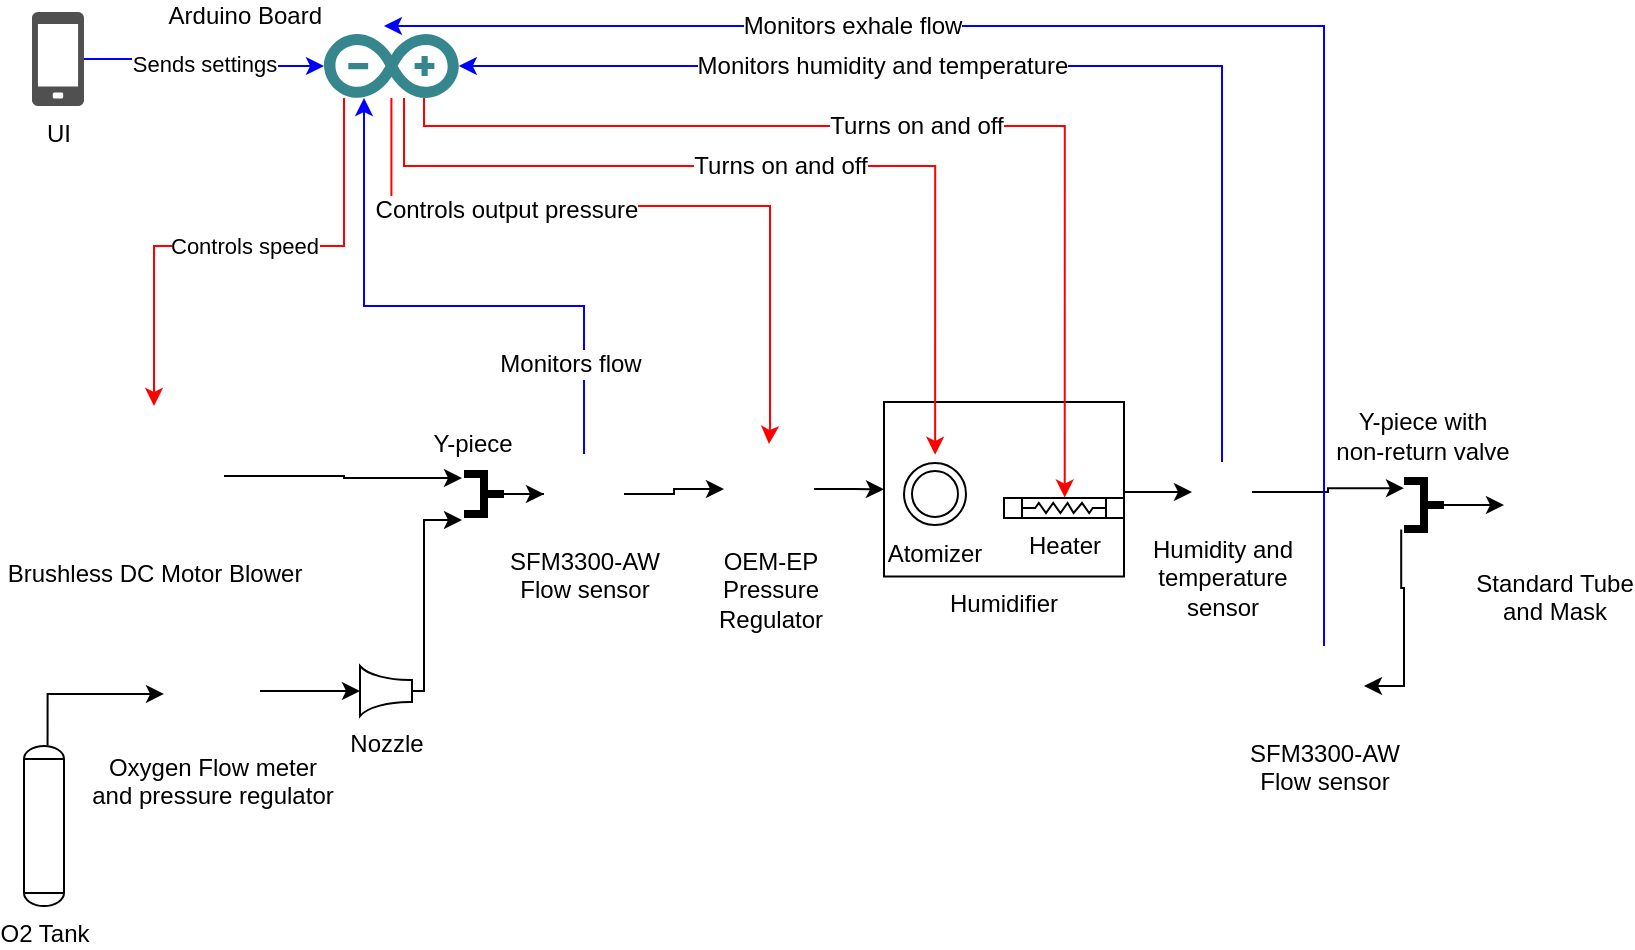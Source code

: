 <mxfile version="12.9.4" type="github">
  <diagram id="v8ACqfiUcGcU-FBjuVRV" name="Block Diagram">
    <mxGraphModel dx="1185" dy="635" grid="1" gridSize="10" guides="1" tooltips="1" connect="1" arrows="1" fold="1" page="1" pageScale="1" pageWidth="827" pageHeight="1169" math="0" shadow="0">
      <root>
        <mxCell id="0" />
        <mxCell id="1" parent="0" />
        <mxCell id="cKnyVmgL8Dwh8mg7-z-A-9" style="edgeStyle=orthogonalEdgeStyle;rounded=0;orthogonalLoop=1;jettySize=auto;html=1;entryX=1.05;entryY=0.9;entryDx=0;entryDy=0;entryPerimeter=0;" edge="1" parent="1" source="cKnyVmgL8Dwh8mg7-z-A-1" target="cKnyVmgL8Dwh8mg7-z-A-5">
          <mxGeometry relative="1" as="geometry" />
        </mxCell>
        <mxCell id="cKnyVmgL8Dwh8mg7-z-A-1" value="Brushless DC Motor Blower" style="shape=image;html=1;verticalAlign=top;verticalLabelPosition=bottom;labelBackgroundColor=#ffffff;imageAspect=0;aspect=fixed;image=https://cdn3.iconfinder.com/data/icons/car-parts-18/64/radiator-fan-engine-cooling-ventilator-128.png" vertex="1" parent="1">
          <mxGeometry x="50" y="250" width="70" height="70" as="geometry" />
        </mxCell>
        <mxCell id="cKnyVmgL8Dwh8mg7-z-A-60" style="edgeStyle=orthogonalEdgeStyle;rounded=0;orthogonalLoop=1;jettySize=auto;html=1;strokeColor=#000000;fontSize=12;entryX=0;entryY=0.531;entryDx=0;entryDy=0;entryPerimeter=0;exitX=0.589;exitY=-0.004;exitDx=0;exitDy=0;exitPerimeter=0;" edge="1" parent="1" source="cKnyVmgL8Dwh8mg7-z-A-2" target="cKnyVmgL8Dwh8mg7-z-A-3">
          <mxGeometry relative="1" as="geometry">
            <mxPoint x="90" y="393" as="targetPoint" />
            <Array as="points">
              <mxPoint x="32" y="394" />
            </Array>
          </mxGeometry>
        </mxCell>
        <mxCell id="cKnyVmgL8Dwh8mg7-z-A-2" value="O2 Tank" style="shape=mxgraph.pid.vessels.tank;html=1;align=center;verticalLabelPosition=bottom;verticalAlign=top;dashed=0;" vertex="1" parent="1">
          <mxGeometry x="20" y="420" width="20" height="80" as="geometry" />
        </mxCell>
        <mxCell id="cKnyVmgL8Dwh8mg7-z-A-65" style="edgeStyle=orthogonalEdgeStyle;rounded=0;orthogonalLoop=1;jettySize=auto;html=1;entryX=0;entryY=0.5;entryDx=0;entryDy=0;entryPerimeter=0;strokeColor=#000000;fontSize=12;" edge="1" parent="1" source="cKnyVmgL8Dwh8mg7-z-A-3" target="cKnyVmgL8Dwh8mg7-z-A-61">
          <mxGeometry relative="1" as="geometry" />
        </mxCell>
        <mxCell id="cKnyVmgL8Dwh8mg7-z-A-3" value="Oxygen Flow meter&lt;br&gt;and pressure regulator" style="shape=image;html=1;verticalAlign=top;verticalLabelPosition=bottom;labelBackgroundColor=#ffffff;imageAspect=0;aspect=fixed;image=https://cdn1.iconfinder.com/data/icons/common-version-3-0/1024/Meter-128.png" vertex="1" parent="1">
          <mxGeometry x="90" y="368.5" width="48" height="48" as="geometry" />
        </mxCell>
        <mxCell id="cKnyVmgL8Dwh8mg7-z-A-7" style="edgeStyle=orthogonalEdgeStyle;rounded=0;orthogonalLoop=1;jettySize=auto;html=1;exitX=0;exitY=0.5;exitDx=0;exitDy=0;exitPerimeter=0;" edge="1" parent="1" source="cKnyVmgL8Dwh8mg7-z-A-5" target="cKnyVmgL8Dwh8mg7-z-A-6">
          <mxGeometry relative="1" as="geometry" />
        </mxCell>
        <mxCell id="cKnyVmgL8Dwh8mg7-z-A-5" value="" style="verticalLabelPosition=bottom;align=center;dashed=0;html=1;verticalAlign=top;shape=mxgraph.pid.piping.hose_connection;pointerEvents=1;rotation=-180;strokeWidth=4;" vertex="1" parent="1">
          <mxGeometry x="240" y="284" width="20" height="20" as="geometry" />
        </mxCell>
        <mxCell id="cKnyVmgL8Dwh8mg7-z-A-11" style="edgeStyle=orthogonalEdgeStyle;rounded=0;orthogonalLoop=1;jettySize=auto;html=1;exitX=1;exitY=0.5;exitDx=0;exitDy=0;" edge="1" parent="1" source="cKnyVmgL8Dwh8mg7-z-A-6" target="cKnyVmgL8Dwh8mg7-z-A-10">
          <mxGeometry relative="1" as="geometry" />
        </mxCell>
        <mxCell id="cKnyVmgL8Dwh8mg7-z-A-41" style="edgeStyle=orthogonalEdgeStyle;rounded=0;orthogonalLoop=1;jettySize=auto;html=1;strokeColor=#0000FF;" edge="1" parent="1" source="cKnyVmgL8Dwh8mg7-z-A-6" target="cKnyVmgL8Dwh8mg7-z-A-17">
          <mxGeometry relative="1" as="geometry">
            <Array as="points">
              <mxPoint x="300" y="200" />
              <mxPoint x="190" y="200" />
            </Array>
          </mxGeometry>
        </mxCell>
        <mxCell id="cKnyVmgL8Dwh8mg7-z-A-42" value="Monitors flow" style="text;html=1;align=center;verticalAlign=middle;resizable=0;points=[];labelBackgroundColor=#ffffff;" vertex="1" connectable="0" parent="cKnyVmgL8Dwh8mg7-z-A-41">
          <mxGeometry x="-0.434" y="29" relative="1" as="geometry">
            <mxPoint as="offset" />
          </mxGeometry>
        </mxCell>
        <mxCell id="cKnyVmgL8Dwh8mg7-z-A-6" value="SFM3300-AW&lt;br&gt;Flow sensor" style="shape=image;html=1;verticalAlign=top;verticalLabelPosition=bottom;labelBackgroundColor=#ffffff;imageAspect=0;aspect=fixed;image=https://cdn2.iconfinder.com/data/icons/freecns-cumulus/16/519618-117_CoverFlow-128.png" vertex="1" parent="1">
          <mxGeometry x="280" y="274" width="40" height="40" as="geometry" />
        </mxCell>
        <mxCell id="cKnyVmgL8Dwh8mg7-z-A-22" value="" style="edgeStyle=orthogonalEdgeStyle;rounded=0;orthogonalLoop=1;jettySize=auto;html=1;" edge="1" parent="1" source="cKnyVmgL8Dwh8mg7-z-A-10" target="cKnyVmgL8Dwh8mg7-z-A-12">
          <mxGeometry relative="1" as="geometry" />
        </mxCell>
        <mxCell id="cKnyVmgL8Dwh8mg7-z-A-10" value="OEM-EP&lt;br&gt;Pressure&lt;br&gt;Regulator" style="shape=image;html=1;verticalAlign=top;verticalLabelPosition=bottom;labelBackgroundColor=#ffffff;imageAspect=0;aspect=fixed;image=https://cdn2.iconfinder.com/data/icons/miscellaneous-12/24/miscellaneous-25-128.png" vertex="1" parent="1">
          <mxGeometry x="370" y="269" width="45" height="45" as="geometry" />
        </mxCell>
        <mxCell id="cKnyVmgL8Dwh8mg7-z-A-25" style="edgeStyle=orthogonalEdgeStyle;rounded=0;orthogonalLoop=1;jettySize=auto;html=1;entryX=1;entryY=0.85;entryDx=0;entryDy=0;entryPerimeter=0;exitX=1;exitY=0.5;exitDx=0;exitDy=0;" edge="1" parent="1" source="cKnyVmgL8Dwh8mg7-z-A-52" target="cKnyVmgL8Dwh8mg7-z-A-23">
          <mxGeometry relative="1" as="geometry">
            <mxPoint x="644" y="281.5" as="sourcePoint" />
          </mxGeometry>
        </mxCell>
        <mxCell id="cKnyVmgL8Dwh8mg7-z-A-53" style="edgeStyle=orthogonalEdgeStyle;rounded=0;orthogonalLoop=1;jettySize=auto;html=1;entryX=0;entryY=0.5;entryDx=0;entryDy=0;exitX=1;exitY=0.5;exitDx=0;exitDy=0;" edge="1" parent="1" source="cKnyVmgL8Dwh8mg7-z-A-12" target="cKnyVmgL8Dwh8mg7-z-A-52">
          <mxGeometry relative="1" as="geometry">
            <mxPoint x="570" y="281.667" as="sourcePoint" />
            <mxPoint x="590" y="293" as="targetPoint" />
            <Array as="points">
              <mxPoint x="570" y="293" />
            </Array>
          </mxGeometry>
        </mxCell>
        <mxCell id="cKnyVmgL8Dwh8mg7-z-A-12" value="Humidifier" style="rounded=0;whiteSpace=wrap;html=1;labelPosition=center;verticalLabelPosition=bottom;align=center;verticalAlign=top;" vertex="1" parent="1">
          <mxGeometry x="450" y="248" width="120" height="87.25" as="geometry" />
        </mxCell>
        <mxCell id="cKnyVmgL8Dwh8mg7-z-A-40" value="Controls speed" style="edgeStyle=orthogonalEdgeStyle;rounded=0;orthogonalLoop=1;jettySize=auto;html=1;entryX=0.5;entryY=0;entryDx=0;entryDy=0;strokeColor=#FF0000;" edge="1" parent="1" source="cKnyVmgL8Dwh8mg7-z-A-17" target="cKnyVmgL8Dwh8mg7-z-A-1">
          <mxGeometry relative="1" as="geometry">
            <Array as="points">
              <mxPoint x="180" y="170" />
              <mxPoint x="85" y="170" />
            </Array>
          </mxGeometry>
        </mxCell>
        <mxCell id="cKnyVmgL8Dwh8mg7-z-A-43" style="edgeStyle=orthogonalEdgeStyle;rounded=0;orthogonalLoop=1;jettySize=auto;html=1;entryX=0.5;entryY=0;entryDx=0;entryDy=0;strokeColor=#FF0000;" edge="1" parent="1" source="cKnyVmgL8Dwh8mg7-z-A-17" target="cKnyVmgL8Dwh8mg7-z-A-10">
          <mxGeometry relative="1" as="geometry">
            <Array as="points">
              <mxPoint x="204" y="150" />
              <mxPoint x="393" y="150" />
              <mxPoint x="393" y="260" />
              <mxPoint x="392" y="260" />
            </Array>
          </mxGeometry>
        </mxCell>
        <mxCell id="cKnyVmgL8Dwh8mg7-z-A-44" value="Controls output pressure" style="text;html=1;align=center;verticalAlign=middle;resizable=0;points=[];labelBackgroundColor=#ffffff;" vertex="1" connectable="0" parent="cKnyVmgL8Dwh8mg7-z-A-43">
          <mxGeometry x="-0.384" y="-2" relative="1" as="geometry">
            <mxPoint as="offset" />
          </mxGeometry>
        </mxCell>
        <mxCell id="cKnyVmgL8Dwh8mg7-z-A-58" value="Turns on and off" style="edgeStyle=orthogonalEdgeStyle;rounded=0;orthogonalLoop=1;jettySize=auto;html=1;entryX=0.502;entryY=-0.132;entryDx=0;entryDy=0;entryPerimeter=0;fontSize=12;strokeColor=#FF0000;" edge="1" parent="1" source="cKnyVmgL8Dwh8mg7-z-A-17" target="cKnyVmgL8Dwh8mg7-z-A-50">
          <mxGeometry relative="1" as="geometry">
            <Array as="points">
              <mxPoint x="210" y="130" />
              <mxPoint x="476" y="130" />
            </Array>
          </mxGeometry>
        </mxCell>
        <mxCell id="cKnyVmgL8Dwh8mg7-z-A-59" value="Turns on and off" style="edgeStyle=orthogonalEdgeStyle;rounded=0;orthogonalLoop=1;jettySize=auto;html=1;entryX=0.506;entryY=-0.021;entryDx=0;entryDy=0;entryPerimeter=0;fontSize=12;strokeColor=#FF0000;" edge="1" parent="1" source="cKnyVmgL8Dwh8mg7-z-A-17" target="cKnyVmgL8Dwh8mg7-z-A-49">
          <mxGeometry relative="1" as="geometry">
            <Array as="points">
              <mxPoint x="220" y="110" />
              <mxPoint x="540" y="110" />
            </Array>
          </mxGeometry>
        </mxCell>
        <mxCell id="cKnyVmgL8Dwh8mg7-z-A-17" value="Arduino Board" style="dashed=0;outlineConnect=0;html=1;align=right;labelPosition=left;verticalLabelPosition=top;verticalAlign=bottom;shape=mxgraph.weblogos.arduino;fillColor=#36868D;strokeColor=none" vertex="1" parent="1">
          <mxGeometry x="170" y="64" width="67.4" height="32" as="geometry" />
        </mxCell>
        <mxCell id="cKnyVmgL8Dwh8mg7-z-A-28" style="edgeStyle=orthogonalEdgeStyle;rounded=0;orthogonalLoop=1;jettySize=auto;html=1;exitX=0;exitY=0.5;exitDx=0;exitDy=0;exitPerimeter=0;entryX=0;entryY=0.5;entryDx=0;entryDy=0;" edge="1" parent="1" source="cKnyVmgL8Dwh8mg7-z-A-23" target="cKnyVmgL8Dwh8mg7-z-A-27">
          <mxGeometry relative="1" as="geometry">
            <Array as="points">
              <mxPoint x="750" y="300" />
              <mxPoint x="760" y="300" />
            </Array>
          </mxGeometry>
        </mxCell>
        <mxCell id="cKnyVmgL8Dwh8mg7-z-A-32" style="edgeStyle=orthogonalEdgeStyle;rounded=0;orthogonalLoop=1;jettySize=auto;html=1;entryX=1;entryY=0.5;entryDx=0;entryDy=0;exitX=1.07;exitY=-0.008;exitDx=0;exitDy=0;exitPerimeter=0;" edge="1" parent="1" source="cKnyVmgL8Dwh8mg7-z-A-23" target="cKnyVmgL8Dwh8mg7-z-A-26">
          <mxGeometry relative="1" as="geometry">
            <Array as="points">
              <mxPoint x="709" y="341" />
              <mxPoint x="710" y="341" />
              <mxPoint x="710" y="390" />
            </Array>
          </mxGeometry>
        </mxCell>
        <mxCell id="cKnyVmgL8Dwh8mg7-z-A-23" value="" style="verticalLabelPosition=bottom;align=center;dashed=0;html=1;verticalAlign=top;shape=mxgraph.pid.piping.hose_connection;pointerEvents=1;rotation=-180;strokeWidth=4;" vertex="1" parent="1">
          <mxGeometry x="710" y="287.5" width="20" height="24" as="geometry" />
        </mxCell>
        <mxCell id="cKnyVmgL8Dwh8mg7-z-A-48" value="Monitors exhale flow" style="edgeStyle=orthogonalEdgeStyle;rounded=0;orthogonalLoop=1;jettySize=auto;html=1;exitX=0.5;exitY=0;exitDx=0;exitDy=0;fontSize=12;strokeColor=#0000FF;" edge="1" parent="1" source="cKnyVmgL8Dwh8mg7-z-A-26">
          <mxGeometry x="0.401" relative="1" as="geometry">
            <mxPoint x="580" y="380" as="sourcePoint" />
            <mxPoint x="200" y="60" as="targetPoint" />
            <Array as="points">
              <mxPoint x="670" y="60" />
              <mxPoint x="237" y="60" />
            </Array>
            <mxPoint as="offset" />
          </mxGeometry>
        </mxCell>
        <mxCell id="cKnyVmgL8Dwh8mg7-z-A-26" value="SFM3300-AW&lt;br&gt;Flow sensor" style="shape=image;html=1;verticalAlign=top;verticalLabelPosition=bottom;labelBackgroundColor=#ffffff;imageAspect=0;aspect=fixed;image=https://cdn2.iconfinder.com/data/icons/freecns-cumulus/16/519618-117_CoverFlow-128.png" vertex="1" parent="1">
          <mxGeometry x="650" y="370" width="40" height="40" as="geometry" />
        </mxCell>
        <mxCell id="cKnyVmgL8Dwh8mg7-z-A-27" value="Standard Tube &lt;br&gt;and Mask" style="shape=image;html=1;verticalAlign=top;verticalLabelPosition=bottom;labelBackgroundColor=#ffffff;imageAspect=0;aspect=fixed;image=https://cdn1.iconfinder.com/data/icons/outbreak-epidemic/100/Disease-22-128.png" vertex="1" parent="1">
          <mxGeometry x="760" y="274.5" width="50" height="50" as="geometry" />
        </mxCell>
        <mxCell id="cKnyVmgL8Dwh8mg7-z-A-33" value="Y-piece" style="text;html=1;align=center;verticalAlign=middle;resizable=0;points=[];autosize=1;" vertex="1" parent="1">
          <mxGeometry x="214" y="259" width="60" height="20" as="geometry" />
        </mxCell>
        <mxCell id="cKnyVmgL8Dwh8mg7-z-A-34" value="Y-piece with&lt;br&gt;non-return valve" style="text;html=1;align=center;verticalAlign=middle;resizable=0;points=[];autosize=1;" vertex="1" parent="1">
          <mxGeometry x="669" y="250" width="100" height="30" as="geometry" />
        </mxCell>
        <mxCell id="cKnyVmgL8Dwh8mg7-z-A-47" value="Sends settings" style="edgeStyle=orthogonalEdgeStyle;rounded=0;orthogonalLoop=1;jettySize=auto;html=1;strokeColor=#0000FF;" edge="1" parent="1" source="cKnyVmgL8Dwh8mg7-z-A-46" target="cKnyVmgL8Dwh8mg7-z-A-17">
          <mxGeometry relative="1" as="geometry" />
        </mxCell>
        <mxCell id="cKnyVmgL8Dwh8mg7-z-A-46" value="UI" style="pointerEvents=1;shadow=0;dashed=0;html=1;strokeColor=none;fillColor=#505050;labelPosition=center;verticalLabelPosition=bottom;verticalAlign=top;outlineConnect=0;align=center;shape=mxgraph.office.devices.cell_phone_generic;" vertex="1" parent="1">
          <mxGeometry x="24" y="53" width="26" height="47" as="geometry" />
        </mxCell>
        <mxCell id="cKnyVmgL8Dwh8mg7-z-A-49" value="Heater" style="shape=mxgraph.pid.heat_exchangers.heat_exchanger_(coil_tubes);html=1;align=center;verticalLabelPosition=bottom;verticalAlign=top;dashed=0;" vertex="1" parent="1">
          <mxGeometry x="510" y="296" width="60" height="10" as="geometry" />
        </mxCell>
        <mxCell id="cKnyVmgL8Dwh8mg7-z-A-50" value="Atomizer" style="ellipse;shape=doubleEllipse;whiteSpace=wrap;html=1;aspect=fixed;labelPosition=center;verticalLabelPosition=bottom;align=center;verticalAlign=top;" vertex="1" parent="1">
          <mxGeometry x="460" y="278.5" width="31" height="31" as="geometry" />
        </mxCell>
        <mxCell id="cKnyVmgL8Dwh8mg7-z-A-56" style="edgeStyle=orthogonalEdgeStyle;rounded=0;orthogonalLoop=1;jettySize=auto;html=1;strokeColor=#0000FF;" edge="1" parent="1" source="cKnyVmgL8Dwh8mg7-z-A-52" target="cKnyVmgL8Dwh8mg7-z-A-17">
          <mxGeometry relative="1" as="geometry">
            <Array as="points">
              <mxPoint x="619" y="80" />
            </Array>
          </mxGeometry>
        </mxCell>
        <mxCell id="cKnyVmgL8Dwh8mg7-z-A-57" value="Monitors humidity and temperature" style="text;html=1;align=center;verticalAlign=middle;resizable=0;points=[];labelBackgroundColor=#ffffff;" vertex="1" connectable="0" parent="cKnyVmgL8Dwh8mg7-z-A-56">
          <mxGeometry x="0.272" relative="1" as="geometry">
            <mxPoint as="offset" />
          </mxGeometry>
        </mxCell>
        <mxCell id="cKnyVmgL8Dwh8mg7-z-A-52" value="Humidity and&lt;br&gt;temperature&lt;br&gt;sensor" style="shape=image;html=1;verticalAlign=top;verticalLabelPosition=bottom;labelBackgroundColor=#ffffff;imageAspect=0;aspect=fixed;image=https://cdn4.iconfinder.com/data/icons/photographer-7/128/light-meter-measurement-sensor-device-128.png" vertex="1" parent="1">
          <mxGeometry x="604" y="278" width="30" height="30" as="geometry" />
        </mxCell>
        <mxCell id="cKnyVmgL8Dwh8mg7-z-A-62" style="edgeStyle=orthogonalEdgeStyle;rounded=0;orthogonalLoop=1;jettySize=auto;html=1;entryX=1.05;entryY=-0.15;entryDx=0;entryDy=0;entryPerimeter=0;strokeColor=#000000;fontSize=12;" edge="1" parent="1" source="cKnyVmgL8Dwh8mg7-z-A-61" target="cKnyVmgL8Dwh8mg7-z-A-5">
          <mxGeometry relative="1" as="geometry">
            <Array as="points">
              <mxPoint x="220" y="393" />
              <mxPoint x="220" y="307" />
            </Array>
          </mxGeometry>
        </mxCell>
        <mxCell id="cKnyVmgL8Dwh8mg7-z-A-61" value="Nozzle" style="verticalLabelPosition=bottom;align=center;outlineConnect=0;dashed=0;html=1;verticalAlign=top;shape=mxgraph.pid.flow_sensors.flow_nozzle;fontSize=12;rotation=0;" vertex="1" parent="1">
          <mxGeometry x="188" y="380" width="26" height="25" as="geometry" />
        </mxCell>
      </root>
    </mxGraphModel>
  </diagram>
</mxfile>
